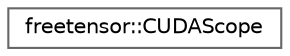 digraph "Graphical Class Hierarchy"
{
 // LATEX_PDF_SIZE
  bgcolor="transparent";
  edge [fontname=Helvetica,fontsize=10,labelfontname=Helvetica,labelfontsize=10];
  node [fontname=Helvetica,fontsize=10,shape=box,height=0.2,width=0.4];
  rankdir="LR";
  Node0 [label="freetensor::CUDAScope",height=0.2,width=0.4,color="grey40", fillcolor="white", style="filled",URL="$structfreetensor_1_1CUDAScope.html",tooltip=" "];
}
